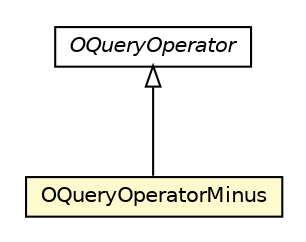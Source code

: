 #!/usr/local/bin/dot
#
# Class diagram 
# Generated by UMLGraph version R5_6-24-gf6e263 (http://www.umlgraph.org/)
#

digraph G {
	edge [fontname="Helvetica",fontsize=10,labelfontname="Helvetica",labelfontsize=10];
	node [fontname="Helvetica",fontsize=10,shape=plaintext];
	nodesep=0.25;
	ranksep=0.5;
	// com.orientechnologies.orient.core.sql.operator.OQueryOperator
	c5183320 [label=<<table title="com.orientechnologies.orient.core.sql.operator.OQueryOperator" border="0" cellborder="1" cellspacing="0" cellpadding="2" port="p" href="../OQueryOperator.html">
		<tr><td><table border="0" cellspacing="0" cellpadding="1">
<tr><td align="center" balign="center"><font face="Helvetica-Oblique"> OQueryOperator </font></td></tr>
		</table></td></tr>
		</table>>, URL="../OQueryOperator.html", fontname="Helvetica", fontcolor="black", fontsize=10.0];
	// com.orientechnologies.orient.core.sql.operator.math.OQueryOperatorMinus
	c5183339 [label=<<table title="com.orientechnologies.orient.core.sql.operator.math.OQueryOperatorMinus" border="0" cellborder="1" cellspacing="0" cellpadding="2" port="p" bgcolor="lemonChiffon" href="./OQueryOperatorMinus.html">
		<tr><td><table border="0" cellspacing="0" cellpadding="1">
<tr><td align="center" balign="center"> OQueryOperatorMinus </td></tr>
		</table></td></tr>
		</table>>, URL="./OQueryOperatorMinus.html", fontname="Helvetica", fontcolor="black", fontsize=10.0];
	//com.orientechnologies.orient.core.sql.operator.math.OQueryOperatorMinus extends com.orientechnologies.orient.core.sql.operator.OQueryOperator
	c5183320:p -> c5183339:p [dir=back,arrowtail=empty];
}

